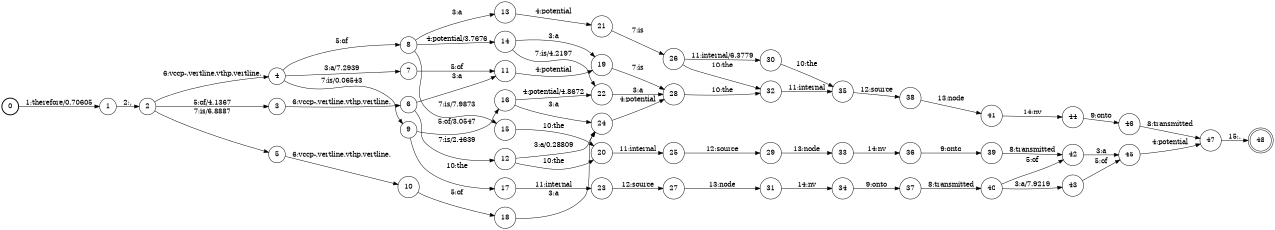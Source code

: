 digraph FST {
rankdir = LR;
size = "8.5,11";
label = "";
center = 1;
orientation = Portrait;
ranksep = "0.4";
nodesep = "0.25";
0 [label = "0", shape = circle, style = bold, fontsize = 14]
	0 -> 1 [label = "1:therefore/0.70605", fontsize = 14];
1 [label = "1", shape = circle, style = solid, fontsize = 14]
	1 -> 2 [label = "2:,", fontsize = 14];
2 [label = "2", shape = circle, style = solid, fontsize = 14]
	2 -> 3 [label = "5:of/4.1367", fontsize = 14];
	2 -> 4 [label = "6:vccp-.vertline.vthp.vertline.", fontsize = 14];
	2 -> 5 [label = "7:is/6.8887", fontsize = 14];
3 [label = "3", shape = circle, style = solid, fontsize = 14]
	3 -> 6 [label = "6:vccp-.vertline.vthp.vertline.", fontsize = 14];
4 [label = "4", shape = circle, style = solid, fontsize = 14]
	4 -> 7 [label = "3:a/7.2939", fontsize = 14];
	4 -> 8 [label = "5:of", fontsize = 14];
	4 -> 9 [label = "7:is/0.06543", fontsize = 14];
5 [label = "5", shape = circle, style = solid, fontsize = 14]
	5 -> 10 [label = "6:vccp-.vertline.vthp.vertline.", fontsize = 14];
6 [label = "6", shape = circle, style = solid, fontsize = 14]
	6 -> 11 [label = "3:a", fontsize = 14];
	6 -> 12 [label = "7:is/2.4639", fontsize = 14];
7 [label = "7", shape = circle, style = solid, fontsize = 14]
	7 -> 11 [label = "5:of", fontsize = 14];
8 [label = "8", shape = circle, style = solid, fontsize = 14]
	8 -> 13 [label = "3:a", fontsize = 14];
	8 -> 14 [label = "4:potential/3.7676", fontsize = 14];
	8 -> 15 [label = "7:is/7.9873", fontsize = 14];
9 [label = "9", shape = circle, style = solid, fontsize = 14]
	9 -> 16 [label = "5:of/3.0547", fontsize = 14];
	9 -> 17 [label = "10:the", fontsize = 14];
10 [label = "10", shape = circle, style = solid, fontsize = 14]
	10 -> 18 [label = "5:of", fontsize = 14];
11 [label = "11", shape = circle, style = solid, fontsize = 14]
	11 -> 19 [label = "4:potential", fontsize = 14];
12 [label = "12", shape = circle, style = solid, fontsize = 14]
	12 -> 24 [label = "3:a/0.28809", fontsize = 14];
	12 -> 20 [label = "10:the", fontsize = 14];
13 [label = "13", shape = circle, style = solid, fontsize = 14]
	13 -> 21 [label = "4:potential", fontsize = 14];
14 [label = "14", shape = circle, style = solid, fontsize = 14]
	14 -> 19 [label = "3:a", fontsize = 14];
	14 -> 22 [label = "7:is/4.2197", fontsize = 14];
15 [label = "15", shape = circle, style = solid, fontsize = 14]
	15 -> 20 [label = "10:the", fontsize = 14];
16 [label = "16", shape = circle, style = solid, fontsize = 14]
	16 -> 24 [label = "3:a", fontsize = 14];
	16 -> 22 [label = "4:potential/4.8672", fontsize = 14];
17 [label = "17", shape = circle, style = solid, fontsize = 14]
	17 -> 23 [label = "11:internal", fontsize = 14];
18 [label = "18", shape = circle, style = solid, fontsize = 14]
	18 -> 24 [label = "3:a", fontsize = 14];
19 [label = "19", shape = circle, style = solid, fontsize = 14]
	19 -> 28 [label = "7:is", fontsize = 14];
20 [label = "20", shape = circle, style = solid, fontsize = 14]
	20 -> 25 [label = "11:internal", fontsize = 14];
21 [label = "21", shape = circle, style = solid, fontsize = 14]
	21 -> 26 [label = "7:is", fontsize = 14];
22 [label = "22", shape = circle, style = solid, fontsize = 14]
	22 -> 28 [label = "3:a", fontsize = 14];
23 [label = "23", shape = circle, style = solid, fontsize = 14]
	23 -> 27 [label = "12:source", fontsize = 14];
24 [label = "24", shape = circle, style = solid, fontsize = 14]
	24 -> 28 [label = "4:potential", fontsize = 14];
25 [label = "25", shape = circle, style = solid, fontsize = 14]
	25 -> 29 [label = "12:source", fontsize = 14];
26 [label = "26", shape = circle, style = solid, fontsize = 14]
	26 -> 32 [label = "10:the", fontsize = 14];
	26 -> 30 [label = "11:internal/6.3779", fontsize = 14];
27 [label = "27", shape = circle, style = solid, fontsize = 14]
	27 -> 31 [label = "13:node", fontsize = 14];
28 [label = "28", shape = circle, style = solid, fontsize = 14]
	28 -> 32 [label = "10:the", fontsize = 14];
29 [label = "29", shape = circle, style = solid, fontsize = 14]
	29 -> 33 [label = "13:node", fontsize = 14];
30 [label = "30", shape = circle, style = solid, fontsize = 14]
	30 -> 35 [label = "10:the", fontsize = 14];
31 [label = "31", shape = circle, style = solid, fontsize = 14]
	31 -> 34 [label = "14:nv", fontsize = 14];
32 [label = "32", shape = circle, style = solid, fontsize = 14]
	32 -> 35 [label = "11:internal", fontsize = 14];
33 [label = "33", shape = circle, style = solid, fontsize = 14]
	33 -> 36 [label = "14:nv", fontsize = 14];
34 [label = "34", shape = circle, style = solid, fontsize = 14]
	34 -> 37 [label = "9:onto", fontsize = 14];
35 [label = "35", shape = circle, style = solid, fontsize = 14]
	35 -> 38 [label = "12:source", fontsize = 14];
36 [label = "36", shape = circle, style = solid, fontsize = 14]
	36 -> 39 [label = "9:onto", fontsize = 14];
37 [label = "37", shape = circle, style = solid, fontsize = 14]
	37 -> 40 [label = "8:transmitted", fontsize = 14];
38 [label = "38", shape = circle, style = solid, fontsize = 14]
	38 -> 41 [label = "13:node", fontsize = 14];
39 [label = "39", shape = circle, style = solid, fontsize = 14]
	39 -> 42 [label = "8:transmitted", fontsize = 14];
40 [label = "40", shape = circle, style = solid, fontsize = 14]
	40 -> 43 [label = "3:a/7.9219", fontsize = 14];
	40 -> 42 [label = "5:of", fontsize = 14];
41 [label = "41", shape = circle, style = solid, fontsize = 14]
	41 -> 44 [label = "14:nv", fontsize = 14];
42 [label = "42", shape = circle, style = solid, fontsize = 14]
	42 -> 45 [label = "3:a", fontsize = 14];
43 [label = "43", shape = circle, style = solid, fontsize = 14]
	43 -> 45 [label = "5:of", fontsize = 14];
44 [label = "44", shape = circle, style = solid, fontsize = 14]
	44 -> 46 [label = "9:onto", fontsize = 14];
45 [label = "45", shape = circle, style = solid, fontsize = 14]
	45 -> 47 [label = "4:potential", fontsize = 14];
46 [label = "46", shape = circle, style = solid, fontsize = 14]
	46 -> 47 [label = "8:transmitted", fontsize = 14];
47 [label = "47", shape = circle, style = solid, fontsize = 14]
	47 -> 48 [label = "15:.", fontsize = 14];
48 [label = "48", shape = doublecircle, style = solid, fontsize = 14]
}
